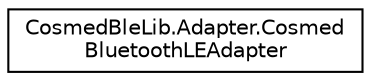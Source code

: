 digraph "Graphical Class Hierarchy"
{
 // LATEX_PDF_SIZE
  edge [fontname="Helvetica",fontsize="10",labelfontname="Helvetica",labelfontsize="10"];
  node [fontname="Helvetica",fontsize="10",shape=record];
  rankdir="LR";
  Node0 [label="CosmedBleLib.Adapter.Cosmed\lBluetoothLEAdapter",height=0.2,width=0.4,color="black", fillcolor="white", style="filled",URL="$class_cosmed_ble_lib_1_1_adapter_1_1_cosmed_bluetooth_l_e_adapter.html",tooltip="Represents the bluetooth adapter"];
}

